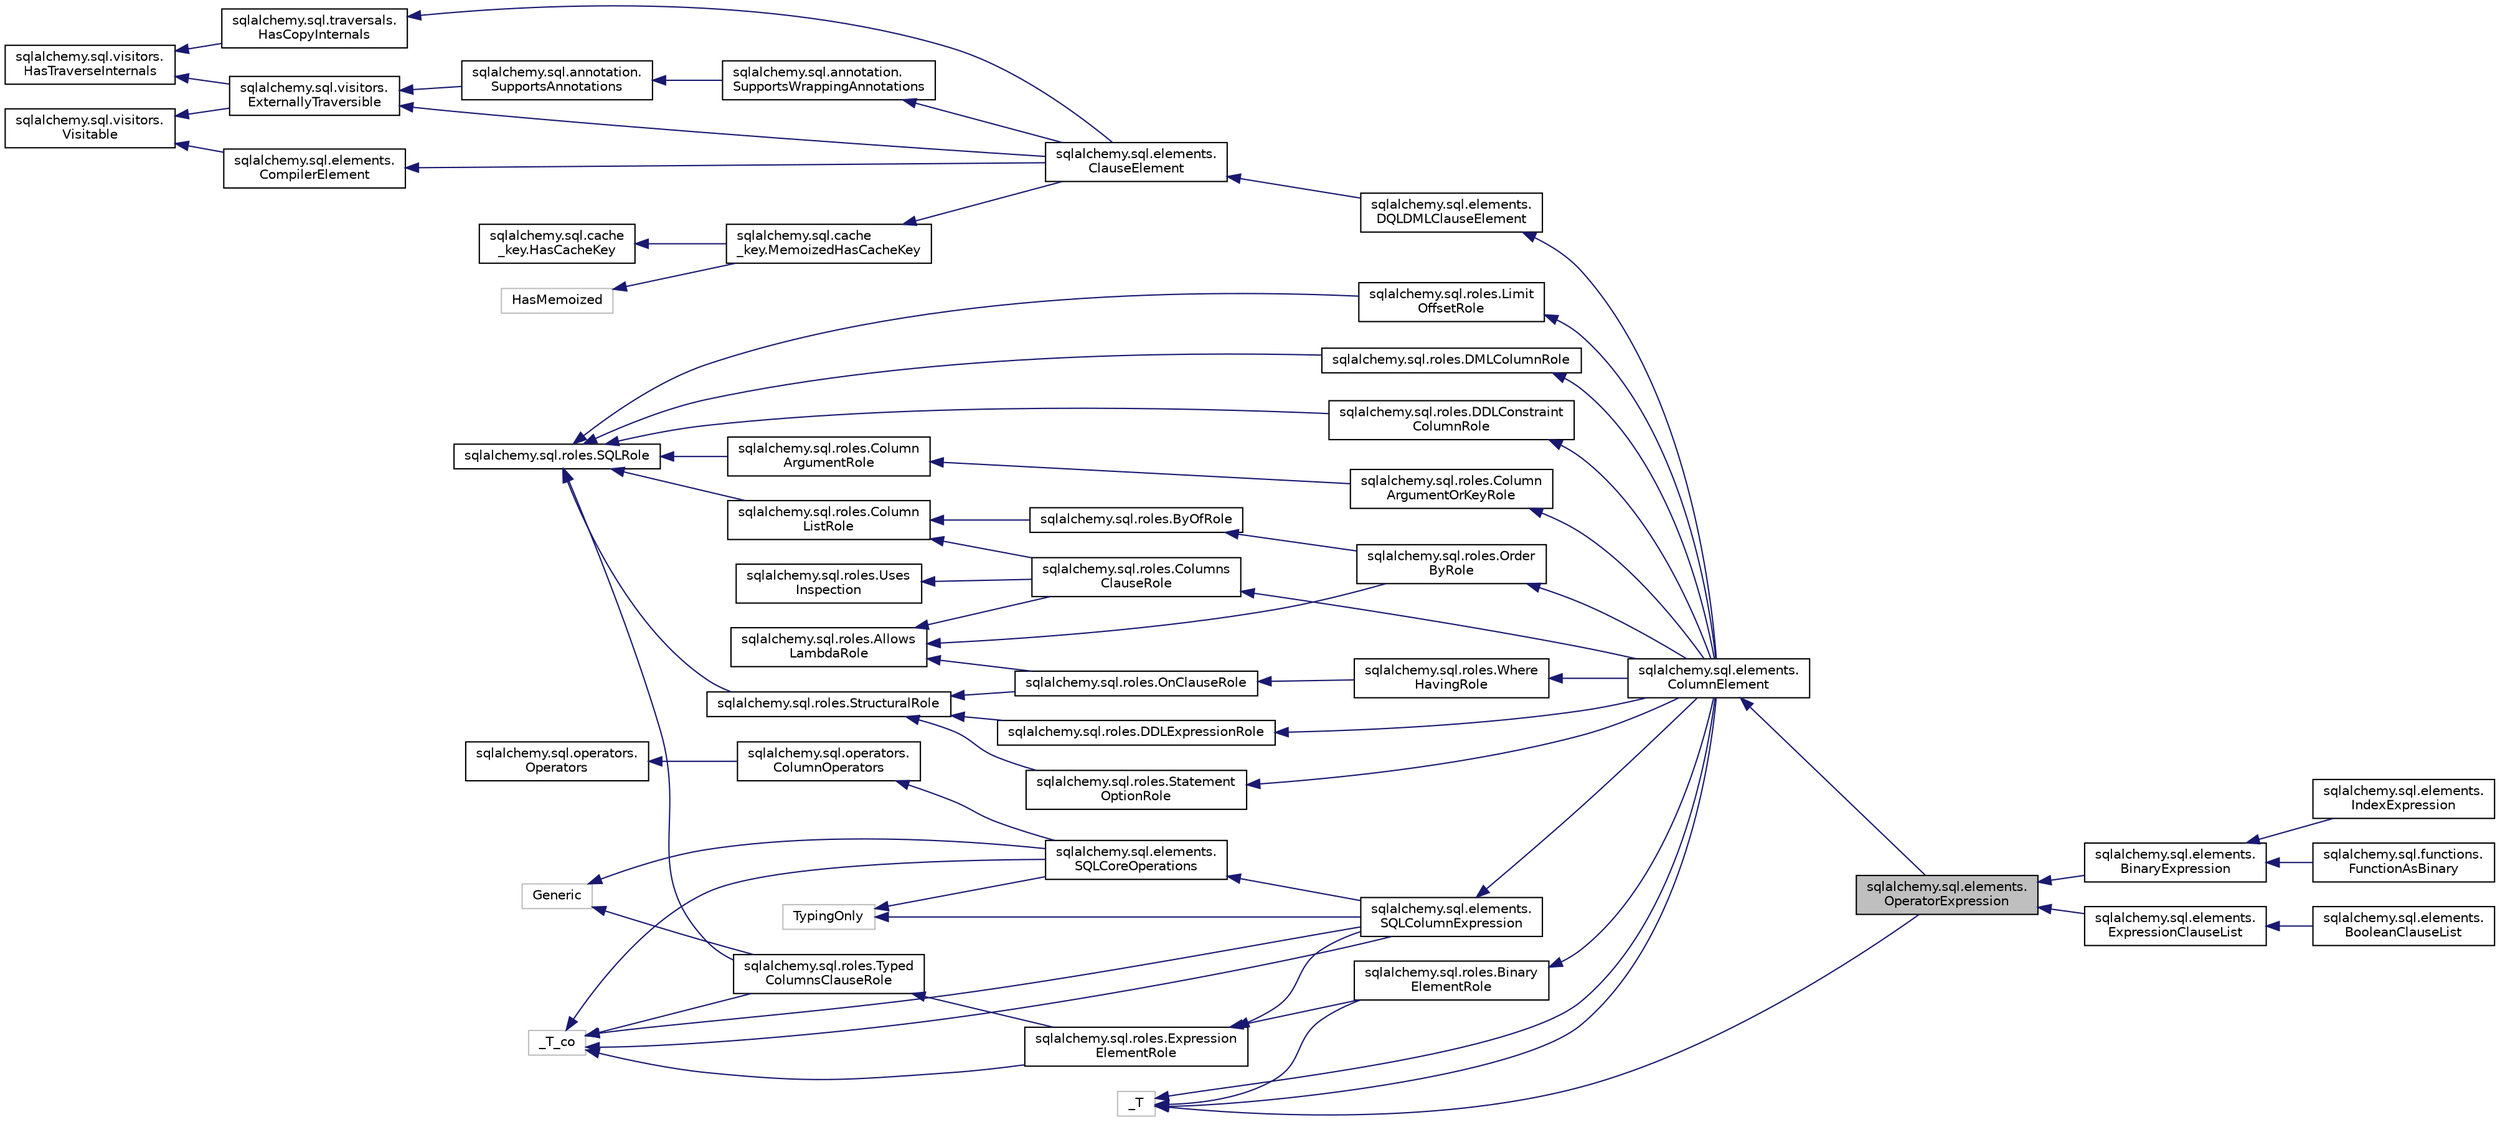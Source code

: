 digraph "sqlalchemy.sql.elements.OperatorExpression"
{
 // LATEX_PDF_SIZE
  edge [fontname="Helvetica",fontsize="10",labelfontname="Helvetica",labelfontsize="10"];
  node [fontname="Helvetica",fontsize="10",shape=record];
  rankdir="LR";
  Node1 [label="sqlalchemy.sql.elements.\lOperatorExpression",height=0.2,width=0.4,color="black", fillcolor="grey75", style="filled", fontcolor="black",tooltip=" "];
  Node2 -> Node1 [dir="back",color="midnightblue",fontsize="10",style="solid",fontname="Helvetica"];
  Node2 [label="sqlalchemy.sql.elements.\lColumnElement",height=0.2,width=0.4,color="black", fillcolor="white", style="filled",URL="$classsqlalchemy_1_1sql_1_1elements_1_1ColumnElement.html",tooltip=" "];
  Node3 -> Node2 [dir="back",color="midnightblue",fontsize="10",style="solid",fontname="Helvetica"];
  Node3 [label="sqlalchemy.sql.roles.Column\lArgumentOrKeyRole",height=0.2,width=0.4,color="black", fillcolor="white", style="filled",URL="$classsqlalchemy_1_1sql_1_1roles_1_1ColumnArgumentOrKeyRole.html",tooltip=" "];
  Node4 -> Node3 [dir="back",color="midnightblue",fontsize="10",style="solid",fontname="Helvetica"];
  Node4 [label="sqlalchemy.sql.roles.Column\lArgumentRole",height=0.2,width=0.4,color="black", fillcolor="white", style="filled",URL="$classsqlalchemy_1_1sql_1_1roles_1_1ColumnArgumentRole.html",tooltip=" "];
  Node5 -> Node4 [dir="back",color="midnightblue",fontsize="10",style="solid",fontname="Helvetica"];
  Node5 [label="sqlalchemy.sql.roles.SQLRole",height=0.2,width=0.4,color="black", fillcolor="white", style="filled",URL="$classsqlalchemy_1_1sql_1_1roles_1_1SQLRole.html",tooltip=" "];
  Node6 -> Node2 [dir="back",color="midnightblue",fontsize="10",style="solid",fontname="Helvetica"];
  Node6 [label="sqlalchemy.sql.roles.Statement\lOptionRole",height=0.2,width=0.4,color="black", fillcolor="white", style="filled",URL="$classsqlalchemy_1_1sql_1_1roles_1_1StatementOptionRole.html",tooltip=" "];
  Node7 -> Node6 [dir="back",color="midnightblue",fontsize="10",style="solid",fontname="Helvetica"];
  Node7 [label="sqlalchemy.sql.roles.StructuralRole",height=0.2,width=0.4,color="black", fillcolor="white", style="filled",URL="$classsqlalchemy_1_1sql_1_1roles_1_1StructuralRole.html",tooltip=" "];
  Node5 -> Node7 [dir="back",color="midnightblue",fontsize="10",style="solid",fontname="Helvetica"];
  Node8 -> Node2 [dir="back",color="midnightblue",fontsize="10",style="solid",fontname="Helvetica"];
  Node8 [label="sqlalchemy.sql.roles.Where\lHavingRole",height=0.2,width=0.4,color="black", fillcolor="white", style="filled",URL="$classsqlalchemy_1_1sql_1_1roles_1_1WhereHavingRole.html",tooltip=" "];
  Node9 -> Node8 [dir="back",color="midnightblue",fontsize="10",style="solid",fontname="Helvetica"];
  Node9 [label="sqlalchemy.sql.roles.OnClauseRole",height=0.2,width=0.4,color="black", fillcolor="white", style="filled",URL="$classsqlalchemy_1_1sql_1_1roles_1_1OnClauseRole.html",tooltip=" "];
  Node10 -> Node9 [dir="back",color="midnightblue",fontsize="10",style="solid",fontname="Helvetica"];
  Node10 [label="sqlalchemy.sql.roles.Allows\lLambdaRole",height=0.2,width=0.4,color="black", fillcolor="white", style="filled",URL="$classsqlalchemy_1_1sql_1_1roles_1_1AllowsLambdaRole.html",tooltip=" "];
  Node7 -> Node9 [dir="back",color="midnightblue",fontsize="10",style="solid",fontname="Helvetica"];
  Node11 -> Node2 [dir="back",color="midnightblue",fontsize="10",style="solid",fontname="Helvetica"];
  Node11 [label="sqlalchemy.sql.roles.Binary\lElementRole",height=0.2,width=0.4,color="black", fillcolor="white", style="filled",URL="$classsqlalchemy_1_1sql_1_1roles_1_1BinaryElementRole.html",tooltip=" "];
  Node12 -> Node11 [dir="back",color="midnightblue",fontsize="10",style="solid",fontname="Helvetica"];
  Node12 [label="sqlalchemy.sql.roles.Expression\lElementRole",height=0.2,width=0.4,color="black", fillcolor="white", style="filled",URL="$classsqlalchemy_1_1sql_1_1roles_1_1ExpressionElementRole.html",tooltip=" "];
  Node13 -> Node12 [dir="back",color="midnightblue",fontsize="10",style="solid",fontname="Helvetica"];
  Node13 [label="sqlalchemy.sql.roles.Typed\lColumnsClauseRole",height=0.2,width=0.4,color="black", fillcolor="white", style="filled",URL="$classsqlalchemy_1_1sql_1_1roles_1_1TypedColumnsClauseRole.html",tooltip=" "];
  Node14 -> Node13 [dir="back",color="midnightblue",fontsize="10",style="solid",fontname="Helvetica"];
  Node14 [label="Generic",height=0.2,width=0.4,color="grey75", fillcolor="white", style="filled",tooltip=" "];
  Node15 -> Node13 [dir="back",color="midnightblue",fontsize="10",style="solid",fontname="Helvetica"];
  Node15 [label="_T_co",height=0.2,width=0.4,color="grey75", fillcolor="white", style="filled",tooltip=" "];
  Node5 -> Node13 [dir="back",color="midnightblue",fontsize="10",style="solid",fontname="Helvetica"];
  Node15 -> Node12 [dir="back",color="midnightblue",fontsize="10",style="solid",fontname="Helvetica"];
  Node16 -> Node11 [dir="back",color="midnightblue",fontsize="10",style="solid",fontname="Helvetica"];
  Node16 [label="_T",height=0.2,width=0.4,color="grey75", fillcolor="white", style="filled",tooltip=" "];
  Node16 -> Node2 [dir="back",color="midnightblue",fontsize="10",style="solid",fontname="Helvetica"];
  Node17 -> Node2 [dir="back",color="midnightblue",fontsize="10",style="solid",fontname="Helvetica"];
  Node17 [label="sqlalchemy.sql.roles.Order\lByRole",height=0.2,width=0.4,color="black", fillcolor="white", style="filled",URL="$classsqlalchemy_1_1sql_1_1roles_1_1OrderByRole.html",tooltip=" "];
  Node10 -> Node17 [dir="back",color="midnightblue",fontsize="10",style="solid",fontname="Helvetica"];
  Node18 -> Node17 [dir="back",color="midnightblue",fontsize="10",style="solid",fontname="Helvetica"];
  Node18 [label="sqlalchemy.sql.roles.ByOfRole",height=0.2,width=0.4,color="black", fillcolor="white", style="filled",URL="$classsqlalchemy_1_1sql_1_1roles_1_1ByOfRole.html",tooltip=" "];
  Node19 -> Node18 [dir="back",color="midnightblue",fontsize="10",style="solid",fontname="Helvetica"];
  Node19 [label="sqlalchemy.sql.roles.Column\lListRole",height=0.2,width=0.4,color="black", fillcolor="white", style="filled",URL="$classsqlalchemy_1_1sql_1_1roles_1_1ColumnListRole.html",tooltip=" "];
  Node5 -> Node19 [dir="back",color="midnightblue",fontsize="10",style="solid",fontname="Helvetica"];
  Node20 -> Node2 [dir="back",color="midnightblue",fontsize="10",style="solid",fontname="Helvetica"];
  Node20 [label="sqlalchemy.sql.roles.Columns\lClauseRole",height=0.2,width=0.4,color="black", fillcolor="white", style="filled",URL="$classsqlalchemy_1_1sql_1_1roles_1_1ColumnsClauseRole.html",tooltip=" "];
  Node10 -> Node20 [dir="back",color="midnightblue",fontsize="10",style="solid",fontname="Helvetica"];
  Node21 -> Node20 [dir="back",color="midnightblue",fontsize="10",style="solid",fontname="Helvetica"];
  Node21 [label="sqlalchemy.sql.roles.Uses\lInspection",height=0.2,width=0.4,color="black", fillcolor="white", style="filled",URL="$classsqlalchemy_1_1sql_1_1roles_1_1UsesInspection.html",tooltip=" "];
  Node19 -> Node20 [dir="back",color="midnightblue",fontsize="10",style="solid",fontname="Helvetica"];
  Node22 -> Node2 [dir="back",color="midnightblue",fontsize="10",style="solid",fontname="Helvetica"];
  Node22 [label="sqlalchemy.sql.roles.Limit\lOffsetRole",height=0.2,width=0.4,color="black", fillcolor="white", style="filled",URL="$classsqlalchemy_1_1sql_1_1roles_1_1LimitOffsetRole.html",tooltip=" "];
  Node5 -> Node22 [dir="back",color="midnightblue",fontsize="10",style="solid",fontname="Helvetica"];
  Node23 -> Node2 [dir="back",color="midnightblue",fontsize="10",style="solid",fontname="Helvetica"];
  Node23 [label="sqlalchemy.sql.roles.DMLColumnRole",height=0.2,width=0.4,color="black", fillcolor="white", style="filled",URL="$classsqlalchemy_1_1sql_1_1roles_1_1DMLColumnRole.html",tooltip=" "];
  Node5 -> Node23 [dir="back",color="midnightblue",fontsize="10",style="solid",fontname="Helvetica"];
  Node24 -> Node2 [dir="back",color="midnightblue",fontsize="10",style="solid",fontname="Helvetica"];
  Node24 [label="sqlalchemy.sql.roles.DDLConstraint\lColumnRole",height=0.2,width=0.4,color="black", fillcolor="white", style="filled",URL="$classsqlalchemy_1_1sql_1_1roles_1_1DDLConstraintColumnRole.html",tooltip=" "];
  Node5 -> Node24 [dir="back",color="midnightblue",fontsize="10",style="solid",fontname="Helvetica"];
  Node25 -> Node2 [dir="back",color="midnightblue",fontsize="10",style="solid",fontname="Helvetica"];
  Node25 [label="sqlalchemy.sql.roles.DDLExpressionRole",height=0.2,width=0.4,color="black", fillcolor="white", style="filled",URL="$classsqlalchemy_1_1sql_1_1roles_1_1DDLExpressionRole.html",tooltip=" "];
  Node7 -> Node25 [dir="back",color="midnightblue",fontsize="10",style="solid",fontname="Helvetica"];
  Node26 -> Node2 [dir="back",color="midnightblue",fontsize="10",style="solid",fontname="Helvetica"];
  Node26 [label="sqlalchemy.sql.elements.\lSQLColumnExpression",height=0.2,width=0.4,color="black", fillcolor="white", style="filled",URL="$classsqlalchemy_1_1sql_1_1elements_1_1SQLColumnExpression.html",tooltip=" "];
  Node27 -> Node26 [dir="back",color="midnightblue",fontsize="10",style="solid",fontname="Helvetica"];
  Node27 [label="sqlalchemy.sql.elements.\lSQLCoreOperations",height=0.2,width=0.4,color="black", fillcolor="white", style="filled",URL="$classsqlalchemy_1_1sql_1_1elements_1_1SQLCoreOperations.html",tooltip=" "];
  Node14 -> Node27 [dir="back",color="midnightblue",fontsize="10",style="solid",fontname="Helvetica"];
  Node15 -> Node27 [dir="back",color="midnightblue",fontsize="10",style="solid",fontname="Helvetica"];
  Node28 -> Node27 [dir="back",color="midnightblue",fontsize="10",style="solid",fontname="Helvetica"];
  Node28 [label="sqlalchemy.sql.operators.\lColumnOperators",height=0.2,width=0.4,color="black", fillcolor="white", style="filled",URL="$classsqlalchemy_1_1sql_1_1operators_1_1ColumnOperators.html",tooltip=" "];
  Node29 -> Node28 [dir="back",color="midnightblue",fontsize="10",style="solid",fontname="Helvetica"];
  Node29 [label="sqlalchemy.sql.operators.\lOperators",height=0.2,width=0.4,color="black", fillcolor="white", style="filled",URL="$classsqlalchemy_1_1sql_1_1operators_1_1Operators.html",tooltip=" "];
  Node30 -> Node27 [dir="back",color="midnightblue",fontsize="10",style="solid",fontname="Helvetica"];
  Node30 [label="TypingOnly",height=0.2,width=0.4,color="grey75", fillcolor="white", style="filled",tooltip=" "];
  Node15 -> Node26 [dir="back",color="midnightblue",fontsize="10",style="solid",fontname="Helvetica"];
  Node12 -> Node26 [dir="back",color="midnightblue",fontsize="10",style="solid",fontname="Helvetica"];
  Node15 -> Node26 [dir="back",color="midnightblue",fontsize="10",style="solid",fontname="Helvetica"];
  Node30 -> Node26 [dir="back",color="midnightblue",fontsize="10",style="solid",fontname="Helvetica"];
  Node16 -> Node2 [dir="back",color="midnightblue",fontsize="10",style="solid",fontname="Helvetica"];
  Node31 -> Node2 [dir="back",color="midnightblue",fontsize="10",style="solid",fontname="Helvetica"];
  Node31 [label="sqlalchemy.sql.elements.\lDQLDMLClauseElement",height=0.2,width=0.4,color="black", fillcolor="white", style="filled",URL="$classsqlalchemy_1_1sql_1_1elements_1_1DQLDMLClauseElement.html",tooltip=" "];
  Node32 -> Node31 [dir="back",color="midnightblue",fontsize="10",style="solid",fontname="Helvetica"];
  Node32 [label="sqlalchemy.sql.elements.\lClauseElement",height=0.2,width=0.4,color="black", fillcolor="white", style="filled",URL="$classsqlalchemy_1_1sql_1_1elements_1_1ClauseElement.html",tooltip=" "];
  Node33 -> Node32 [dir="back",color="midnightblue",fontsize="10",style="solid",fontname="Helvetica"];
  Node33 [label="sqlalchemy.sql.annotation.\lSupportsWrappingAnnotations",height=0.2,width=0.4,color="black", fillcolor="white", style="filled",URL="$classsqlalchemy_1_1sql_1_1annotation_1_1SupportsWrappingAnnotations.html",tooltip=" "];
  Node34 -> Node33 [dir="back",color="midnightblue",fontsize="10",style="solid",fontname="Helvetica"];
  Node34 [label="sqlalchemy.sql.annotation.\lSupportsAnnotations",height=0.2,width=0.4,color="black", fillcolor="white", style="filled",URL="$classsqlalchemy_1_1sql_1_1annotation_1_1SupportsAnnotations.html",tooltip=" "];
  Node35 -> Node34 [dir="back",color="midnightblue",fontsize="10",style="solid",fontname="Helvetica"];
  Node35 [label="sqlalchemy.sql.visitors.\lExternallyTraversible",height=0.2,width=0.4,color="black", fillcolor="white", style="filled",URL="$classsqlalchemy_1_1sql_1_1visitors_1_1ExternallyTraversible.html",tooltip=" "];
  Node36 -> Node35 [dir="back",color="midnightblue",fontsize="10",style="solid",fontname="Helvetica"];
  Node36 [label="sqlalchemy.sql.visitors.\lHasTraverseInternals",height=0.2,width=0.4,color="black", fillcolor="white", style="filled",URL="$classsqlalchemy_1_1sql_1_1visitors_1_1HasTraverseInternals.html",tooltip=" "];
  Node37 -> Node35 [dir="back",color="midnightblue",fontsize="10",style="solid",fontname="Helvetica"];
  Node37 [label="sqlalchemy.sql.visitors.\lVisitable",height=0.2,width=0.4,color="black", fillcolor="white", style="filled",URL="$classsqlalchemy_1_1sql_1_1visitors_1_1Visitable.html",tooltip=" "];
  Node38 -> Node32 [dir="back",color="midnightblue",fontsize="10",style="solid",fontname="Helvetica"];
  Node38 [label="sqlalchemy.sql.cache\l_key.MemoizedHasCacheKey",height=0.2,width=0.4,color="black", fillcolor="white", style="filled",URL="$classsqlalchemy_1_1sql_1_1cache__key_1_1MemoizedHasCacheKey.html",tooltip=" "];
  Node39 -> Node38 [dir="back",color="midnightblue",fontsize="10",style="solid",fontname="Helvetica"];
  Node39 [label="sqlalchemy.sql.cache\l_key.HasCacheKey",height=0.2,width=0.4,color="black", fillcolor="white", style="filled",URL="$classsqlalchemy_1_1sql_1_1cache__key_1_1HasCacheKey.html",tooltip=" "];
  Node40 -> Node38 [dir="back",color="midnightblue",fontsize="10",style="solid",fontname="Helvetica"];
  Node40 [label="HasMemoized",height=0.2,width=0.4,color="grey75", fillcolor="white", style="filled",tooltip=" "];
  Node41 -> Node32 [dir="back",color="midnightblue",fontsize="10",style="solid",fontname="Helvetica"];
  Node41 [label="sqlalchemy.sql.traversals.\lHasCopyInternals",height=0.2,width=0.4,color="black", fillcolor="white", style="filled",URL="$classsqlalchemy_1_1sql_1_1traversals_1_1HasCopyInternals.html",tooltip=" "];
  Node36 -> Node41 [dir="back",color="midnightblue",fontsize="10",style="solid",fontname="Helvetica"];
  Node35 -> Node32 [dir="back",color="midnightblue",fontsize="10",style="solid",fontname="Helvetica"];
  Node42 -> Node32 [dir="back",color="midnightblue",fontsize="10",style="solid",fontname="Helvetica"];
  Node42 [label="sqlalchemy.sql.elements.\lCompilerElement",height=0.2,width=0.4,color="black", fillcolor="white", style="filled",URL="$classsqlalchemy_1_1sql_1_1elements_1_1CompilerElement.html",tooltip=" "];
  Node37 -> Node42 [dir="back",color="midnightblue",fontsize="10",style="solid",fontname="Helvetica"];
  Node16 -> Node1 [dir="back",color="midnightblue",fontsize="10",style="solid",fontname="Helvetica"];
  Node1 -> Node43 [dir="back",color="midnightblue",fontsize="10",style="solid",fontname="Helvetica"];
  Node43 [label="sqlalchemy.sql.elements.\lBinaryExpression",height=0.2,width=0.4,color="black", fillcolor="white", style="filled",URL="$classsqlalchemy_1_1sql_1_1elements_1_1BinaryExpression.html",tooltip=" "];
  Node43 -> Node44 [dir="back",color="midnightblue",fontsize="10",style="solid",fontname="Helvetica"];
  Node44 [label="sqlalchemy.sql.elements.\lIndexExpression",height=0.2,width=0.4,color="black", fillcolor="white", style="filled",URL="$classsqlalchemy_1_1sql_1_1elements_1_1IndexExpression.html",tooltip=" "];
  Node43 -> Node45 [dir="back",color="midnightblue",fontsize="10",style="solid",fontname="Helvetica"];
  Node45 [label="sqlalchemy.sql.functions.\lFunctionAsBinary",height=0.2,width=0.4,color="black", fillcolor="white", style="filled",URL="$classsqlalchemy_1_1sql_1_1functions_1_1FunctionAsBinary.html",tooltip=" "];
  Node1 -> Node46 [dir="back",color="midnightblue",fontsize="10",style="solid",fontname="Helvetica"];
  Node46 [label="sqlalchemy.sql.elements.\lExpressionClauseList",height=0.2,width=0.4,color="black", fillcolor="white", style="filled",URL="$classsqlalchemy_1_1sql_1_1elements_1_1ExpressionClauseList.html",tooltip=" "];
  Node46 -> Node47 [dir="back",color="midnightblue",fontsize="10",style="solid",fontname="Helvetica"];
  Node47 [label="sqlalchemy.sql.elements.\lBooleanClauseList",height=0.2,width=0.4,color="black", fillcolor="white", style="filled",URL="$classsqlalchemy_1_1sql_1_1elements_1_1BooleanClauseList.html",tooltip=" "];
}
